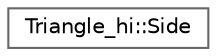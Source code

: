 digraph "Graphical Class Hierarchy"
{
 // LATEX_PDF_SIZE
  bgcolor="transparent";
  edge [fontname=Helvetica,fontsize=10,labelfontname=Helvetica,labelfontsize=10];
  node [fontname=Helvetica,fontsize=10,shape=box,height=0.2,width=0.4];
  rankdir="LR";
  Node0 [label="Triangle_hi::Side",height=0.2,width=0.4,color="grey40", fillcolor="white", style="filled",URL="$struct_triangle__hi_1_1_side.html",tooltip=" "];
}
